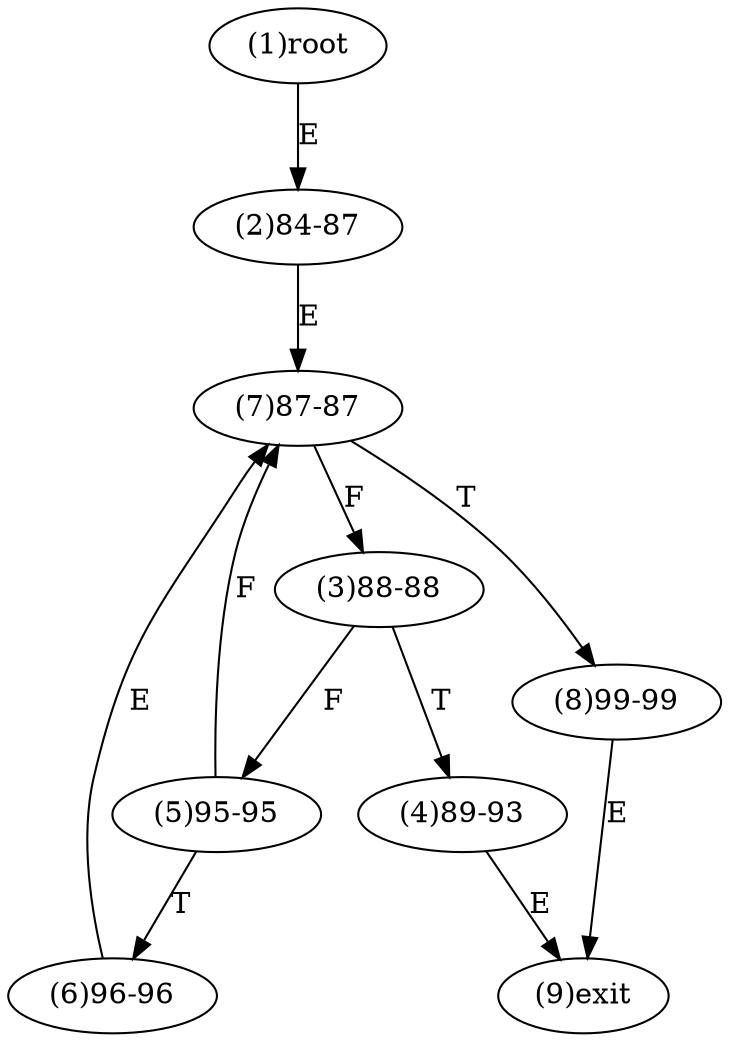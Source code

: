 digraph "" { 
1[ label="(1)root"];
2[ label="(2)84-87"];
3[ label="(3)88-88"];
4[ label="(4)89-93"];
5[ label="(5)95-95"];
6[ label="(6)96-96"];
7[ label="(7)87-87"];
8[ label="(8)99-99"];
9[ label="(9)exit"];
1->2[ label="E"];
2->7[ label="E"];
3->5[ label="F"];
3->4[ label="T"];
4->9[ label="E"];
5->7[ label="F"];
5->6[ label="T"];
6->7[ label="E"];
7->3[ label="F"];
7->8[ label="T"];
8->9[ label="E"];
}
